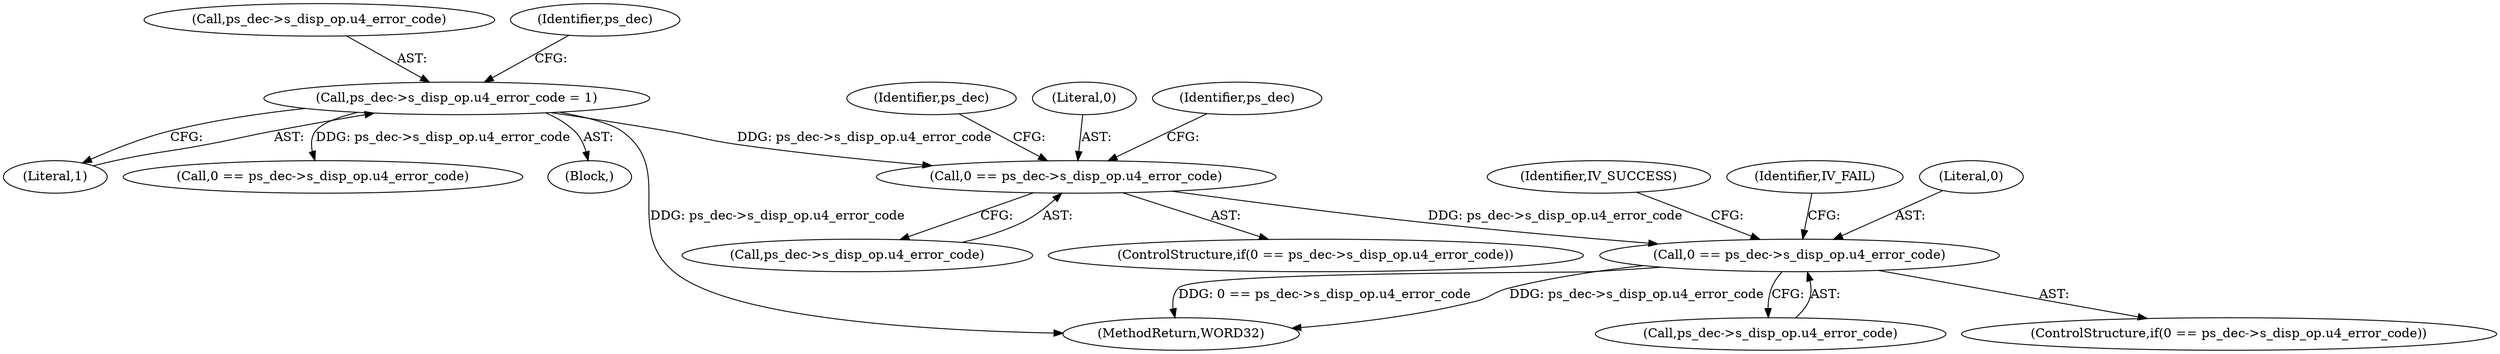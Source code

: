 digraph "0_Android_494561291a503840f385fbcd11d9bc5f4dc502b8@pointer" {
"1000735" [label="(Call,0 == ps_dec->s_disp_op.u4_error_code)"];
"1000349" [label="(Call,ps_dec->s_disp_op.u4_error_code = 1)"];
"1000888" [label="(Call,0 == ps_dec->s_disp_op.u4_error_code)"];
"1000888" [label="(Call,0 == ps_dec->s_disp_op.u4_error_code)"];
"1000153" [label="(Block,)"];
"1000737" [label="(Call,ps_dec->s_disp_op.u4_error_code)"];
"1000350" [label="(Call,ps_dec->s_disp_op.u4_error_code)"];
"1000735" [label="(Call,0 == ps_dec->s_disp_op.u4_error_code)"];
"1000734" [label="(ControlStructure,if(0 == ps_dec->s_disp_op.u4_error_code))"];
"1002185" [label="(MethodReturn,WORD32)"];
"1000897" [label="(Identifier,IV_SUCCESS)"];
"1000890" [label="(Call,ps_dec->s_disp_op.u4_error_code)"];
"1000782" [label="(Identifier,ps_dec)"];
"1000355" [label="(Literal,1)"];
"1000358" [label="(Identifier,ps_dec)"];
"1002047" [label="(Call,0 == ps_dec->s_disp_op.u4_error_code)"];
"1000887" [label="(ControlStructure,if(0 == ps_dec->s_disp_op.u4_error_code))"];
"1000736" [label="(Literal,0)"];
"1000900" [label="(Identifier,IV_FAIL)"];
"1000745" [label="(Identifier,ps_dec)"];
"1000889" [label="(Literal,0)"];
"1000349" [label="(Call,ps_dec->s_disp_op.u4_error_code = 1)"];
"1000735" -> "1000734"  [label="AST: "];
"1000735" -> "1000737"  [label="CFG: "];
"1000736" -> "1000735"  [label="AST: "];
"1000737" -> "1000735"  [label="AST: "];
"1000745" -> "1000735"  [label="CFG: "];
"1000782" -> "1000735"  [label="CFG: "];
"1000349" -> "1000735"  [label="DDG: ps_dec->s_disp_op.u4_error_code"];
"1000735" -> "1000888"  [label="DDG: ps_dec->s_disp_op.u4_error_code"];
"1000349" -> "1000153"  [label="AST: "];
"1000349" -> "1000355"  [label="CFG: "];
"1000350" -> "1000349"  [label="AST: "];
"1000355" -> "1000349"  [label="AST: "];
"1000358" -> "1000349"  [label="CFG: "];
"1000349" -> "1002185"  [label="DDG: ps_dec->s_disp_op.u4_error_code"];
"1000349" -> "1002047"  [label="DDG: ps_dec->s_disp_op.u4_error_code"];
"1000888" -> "1000887"  [label="AST: "];
"1000888" -> "1000890"  [label="CFG: "];
"1000889" -> "1000888"  [label="AST: "];
"1000890" -> "1000888"  [label="AST: "];
"1000897" -> "1000888"  [label="CFG: "];
"1000900" -> "1000888"  [label="CFG: "];
"1000888" -> "1002185"  [label="DDG: ps_dec->s_disp_op.u4_error_code"];
"1000888" -> "1002185"  [label="DDG: 0 == ps_dec->s_disp_op.u4_error_code"];
}
